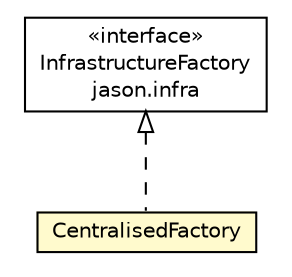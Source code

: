 #!/usr/local/bin/dot
#
# Class diagram 
# Generated by UMLGraph version R5_6 (http://www.umlgraph.org/)
#

digraph G {
	edge [fontname="Helvetica",fontsize=10,labelfontname="Helvetica",labelfontsize=10];
	node [fontname="Helvetica",fontsize=10,shape=plaintext];
	nodesep=0.25;
	ranksep=0.5;
	// jason.infra.InfrastructureFactory
	c17815 [label=<<table title="jason.infra.InfrastructureFactory" border="0" cellborder="1" cellspacing="0" cellpadding="2" port="p" href="../InfrastructureFactory.html">
		<tr><td><table border="0" cellspacing="0" cellpadding="1">
<tr><td align="center" balign="center"> &#171;interface&#187; </td></tr>
<tr><td align="center" balign="center"> InfrastructureFactory </td></tr>
<tr><td align="center" balign="center"> jason.infra </td></tr>
		</table></td></tr>
		</table>>, URL="../InfrastructureFactory.html", fontname="Helvetica", fontcolor="black", fontsize=10.0];
	// jason.infra.centralised.CentralisedFactory
	c17826 [label=<<table title="jason.infra.centralised.CentralisedFactory" border="0" cellborder="1" cellspacing="0" cellpadding="2" port="p" bgcolor="lemonChiffon" href="./CentralisedFactory.html">
		<tr><td><table border="0" cellspacing="0" cellpadding="1">
<tr><td align="center" balign="center"> CentralisedFactory </td></tr>
		</table></td></tr>
		</table>>, URL="./CentralisedFactory.html", fontname="Helvetica", fontcolor="black", fontsize=10.0];
	//jason.infra.centralised.CentralisedFactory implements jason.infra.InfrastructureFactory
	c17815:p -> c17826:p [dir=back,arrowtail=empty,style=dashed];
}

